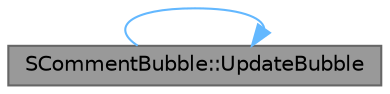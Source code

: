 digraph "SCommentBubble::UpdateBubble"
{
 // INTERACTIVE_SVG=YES
 // LATEX_PDF_SIZE
  bgcolor="transparent";
  edge [fontname=Helvetica,fontsize=10,labelfontname=Helvetica,labelfontsize=10];
  node [fontname=Helvetica,fontsize=10,shape=box,height=0.2,width=0.4];
  rankdir="LR";
  Node1 [id="Node000001",label="SCommentBubble::UpdateBubble",height=0.2,width=0.4,color="gray40", fillcolor="grey60", style="filled", fontcolor="black",tooltip="Called to update the bubble widget layout."];
  Node1 -> Node1 [id="edge1_Node000001_Node000001",color="steelblue1",style="solid",tooltip=" "];
}
